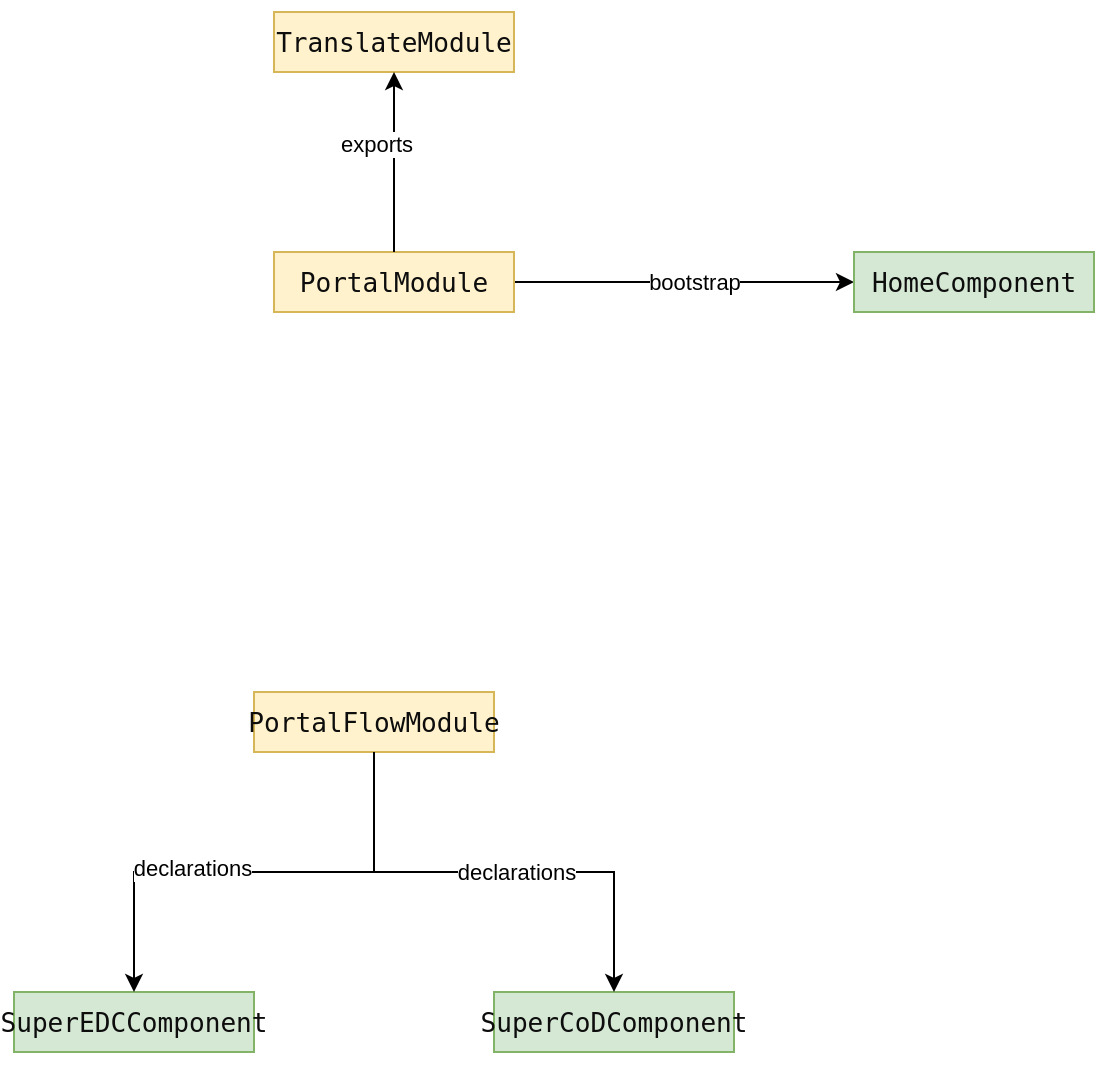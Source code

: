 <mxfile version="13.6.2" type="device"><diagram id="br5pa9StKeymBzBr5fgW" name="Page-1"><mxGraphModel dx="1822" dy="862" grid="1" gridSize="10" guides="1" tooltips="1" connect="1" arrows="1" fold="1" page="0" pageScale="1" pageWidth="850" pageHeight="1100" math="0" shadow="0"><root><mxCell id="0"/><mxCell id="1" parent="0"/><mxCell id="lk5HPHckeiFkTzvvsQcR-3" value="" style="edgeStyle=orthogonalEdgeStyle;rounded=0;orthogonalLoop=1;jettySize=auto;html=1;" edge="1" parent="1" source="lk5HPHckeiFkTzvvsQcR-1" target="lk5HPHckeiFkTzvvsQcR-2"><mxGeometry relative="1" as="geometry"/></mxCell><mxCell id="lk5HPHckeiFkTzvvsQcR-4" value="bootstrap" style="edgeLabel;html=1;align=center;verticalAlign=middle;resizable=0;points=[];" vertex="1" connectable="0" parent="lk5HPHckeiFkTzvvsQcR-3"><mxGeometry x="0.176" y="-1" relative="1" as="geometry"><mxPoint x="-10" y="-1" as="offset"/></mxGeometry></mxCell><mxCell id="lk5HPHckeiFkTzvvsQcR-1" value="&lt;pre style=&quot;color: rgb(13 , 13 , 13) ; font-family: &amp;#34;consolas&amp;#34; , monospace ; font-size: 9.8pt&quot;&gt;PortalModule&lt;/pre&gt;" style="rounded=0;whiteSpace=wrap;html=1;fillColor=#fff2cc;strokeColor=#d6b656;" vertex="1" parent="1"><mxGeometry x="40" y="230" width="120" height="30" as="geometry"/></mxCell><mxCell id="lk5HPHckeiFkTzvvsQcR-2" value="&lt;pre style=&quot;color: rgb(13 , 13 , 13) ; font-family: &amp;#34;consolas&amp;#34; , monospace ; font-size: 9.8pt&quot;&gt;HomeComponent&lt;/pre&gt;" style="whiteSpace=wrap;html=1;rounded=0;fillColor=#d5e8d4;strokeColor=#82b366;" vertex="1" parent="1"><mxGeometry x="330" y="230" width="120" height="30" as="geometry"/></mxCell><mxCell id="lk5HPHckeiFkTzvvsQcR-5" value="&lt;pre style=&quot;color: rgb(13 , 13 , 13) ; font-family: &amp;#34;consolas&amp;#34; , monospace ; font-size: 9.8pt&quot;&gt;TranslateModule&lt;/pre&gt;" style="rounded=0;whiteSpace=wrap;html=1;fillColor=#fff2cc;strokeColor=#d6b656;" vertex="1" parent="1"><mxGeometry x="40" y="110" width="120" height="30" as="geometry"/></mxCell><mxCell id="lk5HPHckeiFkTzvvsQcR-6" value="" style="edgeStyle=orthogonalEdgeStyle;rounded=0;orthogonalLoop=1;jettySize=auto;html=1;exitX=0.5;exitY=0;exitDx=0;exitDy=0;entryX=0.5;entryY=1;entryDx=0;entryDy=0;" edge="1" parent="1" source="lk5HPHckeiFkTzvvsQcR-1" target="lk5HPHckeiFkTzvvsQcR-5"><mxGeometry relative="1" as="geometry"><mxPoint x="170" y="255" as="sourcePoint"/><mxPoint x="340" y="255" as="targetPoint"/></mxGeometry></mxCell><mxCell id="lk5HPHckeiFkTzvvsQcR-7" value="exports" style="edgeLabel;html=1;align=center;verticalAlign=middle;resizable=0;points=[];" vertex="1" connectable="0" parent="lk5HPHckeiFkTzvvsQcR-6"><mxGeometry x="0.176" y="-1" relative="1" as="geometry"><mxPoint x="-10" y="-1" as="offset"/></mxGeometry></mxCell><mxCell id="lk5HPHckeiFkTzvvsQcR-9" value="&lt;pre style=&quot;color: rgb(13 , 13 , 13) ; font-family: &amp;#34;consolas&amp;#34; , monospace ; font-size: 9.8pt&quot;&gt;&lt;pre style=&quot;font-family: &amp;#34;consolas&amp;#34; , monospace ; font-size: 9.8pt&quot;&gt;PortalFlowModule&lt;/pre&gt;&lt;/pre&gt;" style="rounded=0;whiteSpace=wrap;html=1;fillColor=#fff2cc;strokeColor=#d6b656;" vertex="1" parent="1"><mxGeometry x="30" y="450" width="120" height="30" as="geometry"/></mxCell><mxCell id="lk5HPHckeiFkTzvvsQcR-10" value="&lt;pre style=&quot;color: rgb(13 , 13 , 13) ; font-family: &amp;#34;consolas&amp;#34; , monospace ; font-size: 9.8pt&quot;&gt;&lt;pre style=&quot;font-family: &amp;#34;consolas&amp;#34; , monospace ; font-size: 9.8pt&quot;&gt;SuperCoDComponent&lt;/pre&gt;&lt;/pre&gt;" style="whiteSpace=wrap;html=1;rounded=0;fillColor=#d5e8d4;strokeColor=#82b366;" vertex="1" parent="1"><mxGeometry x="150" y="600" width="120" height="30" as="geometry"/></mxCell><mxCell id="lk5HPHckeiFkTzvvsQcR-11" value="" style="edgeStyle=orthogonalEdgeStyle;rounded=0;orthogonalLoop=1;jettySize=auto;html=1;exitX=0.5;exitY=1;exitDx=0;exitDy=0;entryX=0.5;entryY=0;entryDx=0;entryDy=0;" edge="1" parent="1" source="lk5HPHckeiFkTzvvsQcR-9" target="lk5HPHckeiFkTzvvsQcR-10"><mxGeometry relative="1" as="geometry"><mxPoint x="170" y="255" as="sourcePoint"/><mxPoint x="340" y="255" as="targetPoint"/></mxGeometry></mxCell><mxCell id="lk5HPHckeiFkTzvvsQcR-12" value="declarations" style="edgeLabel;html=1;align=center;verticalAlign=middle;resizable=0;points=[];" vertex="1" connectable="0" parent="lk5HPHckeiFkTzvvsQcR-11"><mxGeometry x="0.176" y="-1" relative="1" as="geometry"><mxPoint x="-10" y="-1" as="offset"/></mxGeometry></mxCell><mxCell id="lk5HPHckeiFkTzvvsQcR-13" value="&lt;pre style=&quot;color: rgb(13 , 13 , 13) ; font-family: &amp;#34;consolas&amp;#34; , monospace ; font-size: 9.8pt&quot;&gt;&lt;pre style=&quot;font-family: &amp;#34;consolas&amp;#34; , monospace ; font-size: 9.8pt&quot;&gt;&lt;pre style=&quot;font-family: &amp;#34;consolas&amp;#34; , monospace ; font-size: 9.8pt&quot;&gt;SuperEDCComponent&lt;/pre&gt;&lt;/pre&gt;&lt;/pre&gt;" style="whiteSpace=wrap;html=1;rounded=0;fillColor=#d5e8d4;strokeColor=#82b366;" vertex="1" parent="1"><mxGeometry x="-90" y="600" width="120" height="30" as="geometry"/></mxCell><mxCell id="lk5HPHckeiFkTzvvsQcR-14" value="" style="edgeStyle=orthogonalEdgeStyle;rounded=0;orthogonalLoop=1;jettySize=auto;html=1;exitX=0.5;exitY=1;exitDx=0;exitDy=0;entryX=0.5;entryY=0;entryDx=0;entryDy=0;" edge="1" parent="1" source="lk5HPHckeiFkTzvvsQcR-9" target="lk5HPHckeiFkTzvvsQcR-13"><mxGeometry relative="1" as="geometry"><mxPoint x="100" y="490" as="sourcePoint"/><mxPoint x="310" y="610" as="targetPoint"/></mxGeometry></mxCell><mxCell id="lk5HPHckeiFkTzvvsQcR-15" value="declarations" style="edgeLabel;html=1;align=center;verticalAlign=middle;resizable=0;points=[];" vertex="1" connectable="0" parent="lk5HPHckeiFkTzvvsQcR-14"><mxGeometry x="0.176" y="-1" relative="1" as="geometry"><mxPoint x="-10" y="-1" as="offset"/></mxGeometry></mxCell></root></mxGraphModel></diagram></mxfile>